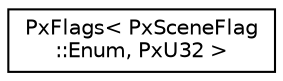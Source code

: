 digraph "Graphical Class Hierarchy"
{
  edge [fontname="Helvetica",fontsize="10",labelfontname="Helvetica",labelfontsize="10"];
  node [fontname="Helvetica",fontsize="10",shape=record];
  rankdir="LR";
  Node0 [label="PxFlags\< PxSceneFlag\l::Enum, PxU32 \>",height=0.2,width=0.4,color="black", fillcolor="white", style="filled",URL="$classPxFlags.html"];
}
